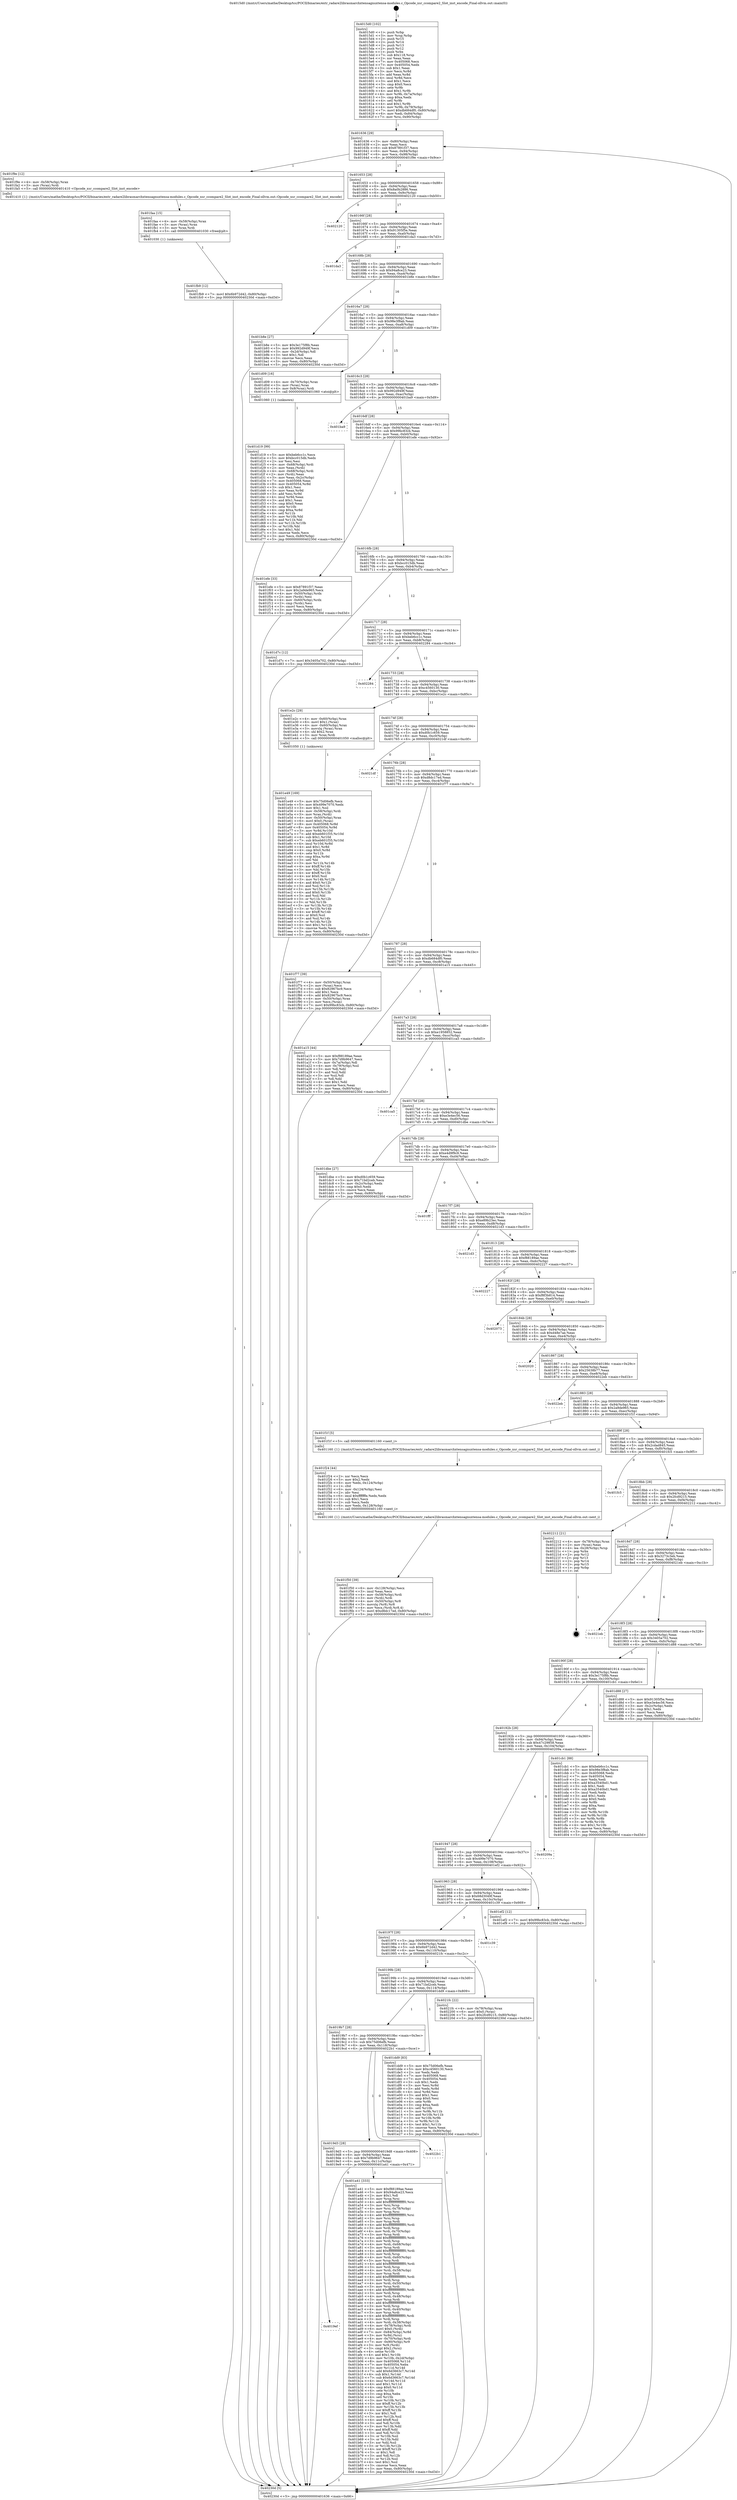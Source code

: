 digraph "0x4015d0" {
  label = "0x4015d0 (/mnt/c/Users/mathe/Desktop/tcc/POCII/binaries/extr_radare2librasmarchxtensagnuxtensa-modules.c_Opcode_xsr_ccompare2_Slot_inst_encode_Final-ollvm.out::main(0))"
  labelloc = "t"
  node[shape=record]

  Entry [label="",width=0.3,height=0.3,shape=circle,fillcolor=black,style=filled]
  "0x401636" [label="{
     0x401636 [29]\l
     | [instrs]\l
     &nbsp;&nbsp;0x401636 \<+3\>: mov -0x80(%rbp),%eax\l
     &nbsp;&nbsp;0x401639 \<+2\>: mov %eax,%ecx\l
     &nbsp;&nbsp;0x40163b \<+6\>: sub $0x87891f37,%ecx\l
     &nbsp;&nbsp;0x401641 \<+6\>: mov %eax,-0x94(%rbp)\l
     &nbsp;&nbsp;0x401647 \<+6\>: mov %ecx,-0x98(%rbp)\l
     &nbsp;&nbsp;0x40164d \<+6\>: je 0000000000401f9e \<main+0x9ce\>\l
  }"]
  "0x401f9e" [label="{
     0x401f9e [12]\l
     | [instrs]\l
     &nbsp;&nbsp;0x401f9e \<+4\>: mov -0x58(%rbp),%rax\l
     &nbsp;&nbsp;0x401fa2 \<+3\>: mov (%rax),%rdi\l
     &nbsp;&nbsp;0x401fa5 \<+5\>: call 0000000000401410 \<Opcode_xsr_ccompare2_Slot_inst_encode\>\l
     | [calls]\l
     &nbsp;&nbsp;0x401410 \{1\} (/mnt/c/Users/mathe/Desktop/tcc/POCII/binaries/extr_radare2librasmarchxtensagnuxtensa-modules.c_Opcode_xsr_ccompare2_Slot_inst_encode_Final-ollvm.out::Opcode_xsr_ccompare2_Slot_inst_encode)\l
  }"]
  "0x401653" [label="{
     0x401653 [28]\l
     | [instrs]\l
     &nbsp;&nbsp;0x401653 \<+5\>: jmp 0000000000401658 \<main+0x88\>\l
     &nbsp;&nbsp;0x401658 \<+6\>: mov -0x94(%rbp),%eax\l
     &nbsp;&nbsp;0x40165e \<+5\>: sub $0x8a0b2886,%eax\l
     &nbsp;&nbsp;0x401663 \<+6\>: mov %eax,-0x9c(%rbp)\l
     &nbsp;&nbsp;0x401669 \<+6\>: je 0000000000402120 \<main+0xb50\>\l
  }"]
  Exit [label="",width=0.3,height=0.3,shape=circle,fillcolor=black,style=filled,peripheries=2]
  "0x402120" [label="{
     0x402120\l
  }", style=dashed]
  "0x40166f" [label="{
     0x40166f [28]\l
     | [instrs]\l
     &nbsp;&nbsp;0x40166f \<+5\>: jmp 0000000000401674 \<main+0xa4\>\l
     &nbsp;&nbsp;0x401674 \<+6\>: mov -0x94(%rbp),%eax\l
     &nbsp;&nbsp;0x40167a \<+5\>: sub $0x91305f5e,%eax\l
     &nbsp;&nbsp;0x40167f \<+6\>: mov %eax,-0xa0(%rbp)\l
     &nbsp;&nbsp;0x401685 \<+6\>: je 0000000000401da3 \<main+0x7d3\>\l
  }"]
  "0x401fb9" [label="{
     0x401fb9 [12]\l
     | [instrs]\l
     &nbsp;&nbsp;0x401fb9 \<+7\>: movl $0x6b972d42,-0x80(%rbp)\l
     &nbsp;&nbsp;0x401fc0 \<+5\>: jmp 000000000040230d \<main+0xd3d\>\l
  }"]
  "0x401da3" [label="{
     0x401da3\l
  }", style=dashed]
  "0x40168b" [label="{
     0x40168b [28]\l
     | [instrs]\l
     &nbsp;&nbsp;0x40168b \<+5\>: jmp 0000000000401690 \<main+0xc0\>\l
     &nbsp;&nbsp;0x401690 \<+6\>: mov -0x94(%rbp),%eax\l
     &nbsp;&nbsp;0x401696 \<+5\>: sub $0x94a8ce23,%eax\l
     &nbsp;&nbsp;0x40169b \<+6\>: mov %eax,-0xa4(%rbp)\l
     &nbsp;&nbsp;0x4016a1 \<+6\>: je 0000000000401b8e \<main+0x5be\>\l
  }"]
  "0x401faa" [label="{
     0x401faa [15]\l
     | [instrs]\l
     &nbsp;&nbsp;0x401faa \<+4\>: mov -0x58(%rbp),%rax\l
     &nbsp;&nbsp;0x401fae \<+3\>: mov (%rax),%rax\l
     &nbsp;&nbsp;0x401fb1 \<+3\>: mov %rax,%rdi\l
     &nbsp;&nbsp;0x401fb4 \<+5\>: call 0000000000401030 \<free@plt\>\l
     | [calls]\l
     &nbsp;&nbsp;0x401030 \{1\} (unknown)\l
  }"]
  "0x401b8e" [label="{
     0x401b8e [27]\l
     | [instrs]\l
     &nbsp;&nbsp;0x401b8e \<+5\>: mov $0x3e175f8b,%eax\l
     &nbsp;&nbsp;0x401b93 \<+5\>: mov $0x992d949f,%ecx\l
     &nbsp;&nbsp;0x401b98 \<+3\>: mov -0x2d(%rbp),%dl\l
     &nbsp;&nbsp;0x401b9b \<+3\>: test $0x1,%dl\l
     &nbsp;&nbsp;0x401b9e \<+3\>: cmovne %ecx,%eax\l
     &nbsp;&nbsp;0x401ba1 \<+3\>: mov %eax,-0x80(%rbp)\l
     &nbsp;&nbsp;0x401ba4 \<+5\>: jmp 000000000040230d \<main+0xd3d\>\l
  }"]
  "0x4016a7" [label="{
     0x4016a7 [28]\l
     | [instrs]\l
     &nbsp;&nbsp;0x4016a7 \<+5\>: jmp 00000000004016ac \<main+0xdc\>\l
     &nbsp;&nbsp;0x4016ac \<+6\>: mov -0x94(%rbp),%eax\l
     &nbsp;&nbsp;0x4016b2 \<+5\>: sub $0x98e3f8ab,%eax\l
     &nbsp;&nbsp;0x4016b7 \<+6\>: mov %eax,-0xa8(%rbp)\l
     &nbsp;&nbsp;0x4016bd \<+6\>: je 0000000000401d09 \<main+0x739\>\l
  }"]
  "0x401f50" [label="{
     0x401f50 [39]\l
     | [instrs]\l
     &nbsp;&nbsp;0x401f50 \<+6\>: mov -0x128(%rbp),%ecx\l
     &nbsp;&nbsp;0x401f56 \<+3\>: imul %eax,%ecx\l
     &nbsp;&nbsp;0x401f59 \<+4\>: mov -0x58(%rbp),%rdi\l
     &nbsp;&nbsp;0x401f5d \<+3\>: mov (%rdi),%rdi\l
     &nbsp;&nbsp;0x401f60 \<+4\>: mov -0x50(%rbp),%r8\l
     &nbsp;&nbsp;0x401f64 \<+3\>: movslq (%r8),%r8\l
     &nbsp;&nbsp;0x401f67 \<+4\>: mov %ecx,(%rdi,%r8,4)\l
     &nbsp;&nbsp;0x401f6b \<+7\>: movl $0xd8dc17ed,-0x80(%rbp)\l
     &nbsp;&nbsp;0x401f72 \<+5\>: jmp 000000000040230d \<main+0xd3d\>\l
  }"]
  "0x401d09" [label="{
     0x401d09 [16]\l
     | [instrs]\l
     &nbsp;&nbsp;0x401d09 \<+4\>: mov -0x70(%rbp),%rax\l
     &nbsp;&nbsp;0x401d0d \<+3\>: mov (%rax),%rax\l
     &nbsp;&nbsp;0x401d10 \<+4\>: mov 0x8(%rax),%rdi\l
     &nbsp;&nbsp;0x401d14 \<+5\>: call 0000000000401060 \<atoi@plt\>\l
     | [calls]\l
     &nbsp;&nbsp;0x401060 \{1\} (unknown)\l
  }"]
  "0x4016c3" [label="{
     0x4016c3 [28]\l
     | [instrs]\l
     &nbsp;&nbsp;0x4016c3 \<+5\>: jmp 00000000004016c8 \<main+0xf8\>\l
     &nbsp;&nbsp;0x4016c8 \<+6\>: mov -0x94(%rbp),%eax\l
     &nbsp;&nbsp;0x4016ce \<+5\>: sub $0x992d949f,%eax\l
     &nbsp;&nbsp;0x4016d3 \<+6\>: mov %eax,-0xac(%rbp)\l
     &nbsp;&nbsp;0x4016d9 \<+6\>: je 0000000000401ba9 \<main+0x5d9\>\l
  }"]
  "0x401f24" [label="{
     0x401f24 [44]\l
     | [instrs]\l
     &nbsp;&nbsp;0x401f24 \<+2\>: xor %ecx,%ecx\l
     &nbsp;&nbsp;0x401f26 \<+5\>: mov $0x2,%edx\l
     &nbsp;&nbsp;0x401f2b \<+6\>: mov %edx,-0x124(%rbp)\l
     &nbsp;&nbsp;0x401f31 \<+1\>: cltd\l
     &nbsp;&nbsp;0x401f32 \<+6\>: mov -0x124(%rbp),%esi\l
     &nbsp;&nbsp;0x401f38 \<+2\>: idiv %esi\l
     &nbsp;&nbsp;0x401f3a \<+6\>: imul $0xfffffffe,%edx,%edx\l
     &nbsp;&nbsp;0x401f40 \<+3\>: sub $0x1,%ecx\l
     &nbsp;&nbsp;0x401f43 \<+2\>: sub %ecx,%edx\l
     &nbsp;&nbsp;0x401f45 \<+6\>: mov %edx,-0x128(%rbp)\l
     &nbsp;&nbsp;0x401f4b \<+5\>: call 0000000000401160 \<next_i\>\l
     | [calls]\l
     &nbsp;&nbsp;0x401160 \{1\} (/mnt/c/Users/mathe/Desktop/tcc/POCII/binaries/extr_radare2librasmarchxtensagnuxtensa-modules.c_Opcode_xsr_ccompare2_Slot_inst_encode_Final-ollvm.out::next_i)\l
  }"]
  "0x401ba9" [label="{
     0x401ba9\l
  }", style=dashed]
  "0x4016df" [label="{
     0x4016df [28]\l
     | [instrs]\l
     &nbsp;&nbsp;0x4016df \<+5\>: jmp 00000000004016e4 \<main+0x114\>\l
     &nbsp;&nbsp;0x4016e4 \<+6\>: mov -0x94(%rbp),%eax\l
     &nbsp;&nbsp;0x4016ea \<+5\>: sub $0x99bc83cb,%eax\l
     &nbsp;&nbsp;0x4016ef \<+6\>: mov %eax,-0xb0(%rbp)\l
     &nbsp;&nbsp;0x4016f5 \<+6\>: je 0000000000401efe \<main+0x92e\>\l
  }"]
  "0x401e49" [label="{
     0x401e49 [169]\l
     | [instrs]\l
     &nbsp;&nbsp;0x401e49 \<+5\>: mov $0x75d06efb,%ecx\l
     &nbsp;&nbsp;0x401e4e \<+5\>: mov $0x499e7070,%edx\l
     &nbsp;&nbsp;0x401e53 \<+3\>: mov $0x1,%sil\l
     &nbsp;&nbsp;0x401e56 \<+4\>: mov -0x58(%rbp),%rdi\l
     &nbsp;&nbsp;0x401e5a \<+3\>: mov %rax,(%rdi)\l
     &nbsp;&nbsp;0x401e5d \<+4\>: mov -0x50(%rbp),%rax\l
     &nbsp;&nbsp;0x401e61 \<+6\>: movl $0x0,(%rax)\l
     &nbsp;&nbsp;0x401e67 \<+8\>: mov 0x405068,%r8d\l
     &nbsp;&nbsp;0x401e6f \<+8\>: mov 0x405054,%r9d\l
     &nbsp;&nbsp;0x401e77 \<+3\>: mov %r8d,%r10d\l
     &nbsp;&nbsp;0x401e7a \<+7\>: add $0xeb601f35,%r10d\l
     &nbsp;&nbsp;0x401e81 \<+4\>: sub $0x1,%r10d\l
     &nbsp;&nbsp;0x401e85 \<+7\>: sub $0xeb601f35,%r10d\l
     &nbsp;&nbsp;0x401e8c \<+4\>: imul %r10d,%r8d\l
     &nbsp;&nbsp;0x401e90 \<+4\>: and $0x1,%r8d\l
     &nbsp;&nbsp;0x401e94 \<+4\>: cmp $0x0,%r8d\l
     &nbsp;&nbsp;0x401e98 \<+4\>: sete %r11b\l
     &nbsp;&nbsp;0x401e9c \<+4\>: cmp $0xa,%r9d\l
     &nbsp;&nbsp;0x401ea0 \<+3\>: setl %bl\l
     &nbsp;&nbsp;0x401ea3 \<+3\>: mov %r11b,%r14b\l
     &nbsp;&nbsp;0x401ea6 \<+4\>: xor $0xff,%r14b\l
     &nbsp;&nbsp;0x401eaa \<+3\>: mov %bl,%r15b\l
     &nbsp;&nbsp;0x401ead \<+4\>: xor $0xff,%r15b\l
     &nbsp;&nbsp;0x401eb1 \<+4\>: xor $0x0,%sil\l
     &nbsp;&nbsp;0x401eb5 \<+3\>: mov %r14b,%r12b\l
     &nbsp;&nbsp;0x401eb8 \<+4\>: and $0x0,%r12b\l
     &nbsp;&nbsp;0x401ebc \<+3\>: and %sil,%r11b\l
     &nbsp;&nbsp;0x401ebf \<+3\>: mov %r15b,%r13b\l
     &nbsp;&nbsp;0x401ec2 \<+4\>: and $0x0,%r13b\l
     &nbsp;&nbsp;0x401ec6 \<+3\>: and %sil,%bl\l
     &nbsp;&nbsp;0x401ec9 \<+3\>: or %r11b,%r12b\l
     &nbsp;&nbsp;0x401ecc \<+3\>: or %bl,%r13b\l
     &nbsp;&nbsp;0x401ecf \<+3\>: xor %r13b,%r12b\l
     &nbsp;&nbsp;0x401ed2 \<+3\>: or %r15b,%r14b\l
     &nbsp;&nbsp;0x401ed5 \<+4\>: xor $0xff,%r14b\l
     &nbsp;&nbsp;0x401ed9 \<+4\>: or $0x0,%sil\l
     &nbsp;&nbsp;0x401edd \<+3\>: and %sil,%r14b\l
     &nbsp;&nbsp;0x401ee0 \<+3\>: or %r14b,%r12b\l
     &nbsp;&nbsp;0x401ee3 \<+4\>: test $0x1,%r12b\l
     &nbsp;&nbsp;0x401ee7 \<+3\>: cmovne %edx,%ecx\l
     &nbsp;&nbsp;0x401eea \<+3\>: mov %ecx,-0x80(%rbp)\l
     &nbsp;&nbsp;0x401eed \<+5\>: jmp 000000000040230d \<main+0xd3d\>\l
  }"]
  "0x401efe" [label="{
     0x401efe [33]\l
     | [instrs]\l
     &nbsp;&nbsp;0x401efe \<+5\>: mov $0x87891f37,%eax\l
     &nbsp;&nbsp;0x401f03 \<+5\>: mov $0x2a9de965,%ecx\l
     &nbsp;&nbsp;0x401f08 \<+4\>: mov -0x50(%rbp),%rdx\l
     &nbsp;&nbsp;0x401f0c \<+2\>: mov (%rdx),%esi\l
     &nbsp;&nbsp;0x401f0e \<+4\>: mov -0x60(%rbp),%rdx\l
     &nbsp;&nbsp;0x401f12 \<+2\>: cmp (%rdx),%esi\l
     &nbsp;&nbsp;0x401f14 \<+3\>: cmovl %ecx,%eax\l
     &nbsp;&nbsp;0x401f17 \<+3\>: mov %eax,-0x80(%rbp)\l
     &nbsp;&nbsp;0x401f1a \<+5\>: jmp 000000000040230d \<main+0xd3d\>\l
  }"]
  "0x4016fb" [label="{
     0x4016fb [28]\l
     | [instrs]\l
     &nbsp;&nbsp;0x4016fb \<+5\>: jmp 0000000000401700 \<main+0x130\>\l
     &nbsp;&nbsp;0x401700 \<+6\>: mov -0x94(%rbp),%eax\l
     &nbsp;&nbsp;0x401706 \<+5\>: sub $0xbcc015db,%eax\l
     &nbsp;&nbsp;0x40170b \<+6\>: mov %eax,-0xb4(%rbp)\l
     &nbsp;&nbsp;0x401711 \<+6\>: je 0000000000401d7c \<main+0x7ac\>\l
  }"]
  "0x401d19" [label="{
     0x401d19 [99]\l
     | [instrs]\l
     &nbsp;&nbsp;0x401d19 \<+5\>: mov $0xbeb6cc1c,%ecx\l
     &nbsp;&nbsp;0x401d1e \<+5\>: mov $0xbcc015db,%edx\l
     &nbsp;&nbsp;0x401d23 \<+2\>: xor %esi,%esi\l
     &nbsp;&nbsp;0x401d25 \<+4\>: mov -0x68(%rbp),%rdi\l
     &nbsp;&nbsp;0x401d29 \<+2\>: mov %eax,(%rdi)\l
     &nbsp;&nbsp;0x401d2b \<+4\>: mov -0x68(%rbp),%rdi\l
     &nbsp;&nbsp;0x401d2f \<+2\>: mov (%rdi),%eax\l
     &nbsp;&nbsp;0x401d31 \<+3\>: mov %eax,-0x2c(%rbp)\l
     &nbsp;&nbsp;0x401d34 \<+7\>: mov 0x405068,%eax\l
     &nbsp;&nbsp;0x401d3b \<+8\>: mov 0x405054,%r8d\l
     &nbsp;&nbsp;0x401d43 \<+3\>: sub $0x1,%esi\l
     &nbsp;&nbsp;0x401d46 \<+3\>: mov %eax,%r9d\l
     &nbsp;&nbsp;0x401d49 \<+3\>: add %esi,%r9d\l
     &nbsp;&nbsp;0x401d4c \<+4\>: imul %r9d,%eax\l
     &nbsp;&nbsp;0x401d50 \<+3\>: and $0x1,%eax\l
     &nbsp;&nbsp;0x401d53 \<+3\>: cmp $0x0,%eax\l
     &nbsp;&nbsp;0x401d56 \<+4\>: sete %r10b\l
     &nbsp;&nbsp;0x401d5a \<+4\>: cmp $0xa,%r8d\l
     &nbsp;&nbsp;0x401d5e \<+4\>: setl %r11b\l
     &nbsp;&nbsp;0x401d62 \<+3\>: mov %r10b,%bl\l
     &nbsp;&nbsp;0x401d65 \<+3\>: and %r11b,%bl\l
     &nbsp;&nbsp;0x401d68 \<+3\>: xor %r11b,%r10b\l
     &nbsp;&nbsp;0x401d6b \<+3\>: or %r10b,%bl\l
     &nbsp;&nbsp;0x401d6e \<+3\>: test $0x1,%bl\l
     &nbsp;&nbsp;0x401d71 \<+3\>: cmovne %edx,%ecx\l
     &nbsp;&nbsp;0x401d74 \<+3\>: mov %ecx,-0x80(%rbp)\l
     &nbsp;&nbsp;0x401d77 \<+5\>: jmp 000000000040230d \<main+0xd3d\>\l
  }"]
  "0x401d7c" [label="{
     0x401d7c [12]\l
     | [instrs]\l
     &nbsp;&nbsp;0x401d7c \<+7\>: movl $0x3405a702,-0x80(%rbp)\l
     &nbsp;&nbsp;0x401d83 \<+5\>: jmp 000000000040230d \<main+0xd3d\>\l
  }"]
  "0x401717" [label="{
     0x401717 [28]\l
     | [instrs]\l
     &nbsp;&nbsp;0x401717 \<+5\>: jmp 000000000040171c \<main+0x14c\>\l
     &nbsp;&nbsp;0x40171c \<+6\>: mov -0x94(%rbp),%eax\l
     &nbsp;&nbsp;0x401722 \<+5\>: sub $0xbeb6cc1c,%eax\l
     &nbsp;&nbsp;0x401727 \<+6\>: mov %eax,-0xb8(%rbp)\l
     &nbsp;&nbsp;0x40172d \<+6\>: je 0000000000402284 \<main+0xcb4\>\l
  }"]
  "0x4019ef" [label="{
     0x4019ef\l
  }", style=dashed]
  "0x402284" [label="{
     0x402284\l
  }", style=dashed]
  "0x401733" [label="{
     0x401733 [28]\l
     | [instrs]\l
     &nbsp;&nbsp;0x401733 \<+5\>: jmp 0000000000401738 \<main+0x168\>\l
     &nbsp;&nbsp;0x401738 \<+6\>: mov -0x94(%rbp),%eax\l
     &nbsp;&nbsp;0x40173e \<+5\>: sub $0xc4560130,%eax\l
     &nbsp;&nbsp;0x401743 \<+6\>: mov %eax,-0xbc(%rbp)\l
     &nbsp;&nbsp;0x401749 \<+6\>: je 0000000000401e2c \<main+0x85c\>\l
  }"]
  "0x401a41" [label="{
     0x401a41 [333]\l
     | [instrs]\l
     &nbsp;&nbsp;0x401a41 \<+5\>: mov $0xf88189ae,%eax\l
     &nbsp;&nbsp;0x401a46 \<+5\>: mov $0x94a8ce23,%ecx\l
     &nbsp;&nbsp;0x401a4b \<+2\>: mov $0x1,%dl\l
     &nbsp;&nbsp;0x401a4d \<+3\>: mov %rsp,%rsi\l
     &nbsp;&nbsp;0x401a50 \<+4\>: add $0xfffffffffffffff0,%rsi\l
     &nbsp;&nbsp;0x401a54 \<+3\>: mov %rsi,%rsp\l
     &nbsp;&nbsp;0x401a57 \<+4\>: mov %rsi,-0x78(%rbp)\l
     &nbsp;&nbsp;0x401a5b \<+3\>: mov %rsp,%rsi\l
     &nbsp;&nbsp;0x401a5e \<+4\>: add $0xfffffffffffffff0,%rsi\l
     &nbsp;&nbsp;0x401a62 \<+3\>: mov %rsi,%rsp\l
     &nbsp;&nbsp;0x401a65 \<+3\>: mov %rsp,%rdi\l
     &nbsp;&nbsp;0x401a68 \<+4\>: add $0xfffffffffffffff0,%rdi\l
     &nbsp;&nbsp;0x401a6c \<+3\>: mov %rdi,%rsp\l
     &nbsp;&nbsp;0x401a6f \<+4\>: mov %rdi,-0x70(%rbp)\l
     &nbsp;&nbsp;0x401a73 \<+3\>: mov %rsp,%rdi\l
     &nbsp;&nbsp;0x401a76 \<+4\>: add $0xfffffffffffffff0,%rdi\l
     &nbsp;&nbsp;0x401a7a \<+3\>: mov %rdi,%rsp\l
     &nbsp;&nbsp;0x401a7d \<+4\>: mov %rdi,-0x68(%rbp)\l
     &nbsp;&nbsp;0x401a81 \<+3\>: mov %rsp,%rdi\l
     &nbsp;&nbsp;0x401a84 \<+4\>: add $0xfffffffffffffff0,%rdi\l
     &nbsp;&nbsp;0x401a88 \<+3\>: mov %rdi,%rsp\l
     &nbsp;&nbsp;0x401a8b \<+4\>: mov %rdi,-0x60(%rbp)\l
     &nbsp;&nbsp;0x401a8f \<+3\>: mov %rsp,%rdi\l
     &nbsp;&nbsp;0x401a92 \<+4\>: add $0xfffffffffffffff0,%rdi\l
     &nbsp;&nbsp;0x401a96 \<+3\>: mov %rdi,%rsp\l
     &nbsp;&nbsp;0x401a99 \<+4\>: mov %rdi,-0x58(%rbp)\l
     &nbsp;&nbsp;0x401a9d \<+3\>: mov %rsp,%rdi\l
     &nbsp;&nbsp;0x401aa0 \<+4\>: add $0xfffffffffffffff0,%rdi\l
     &nbsp;&nbsp;0x401aa4 \<+3\>: mov %rdi,%rsp\l
     &nbsp;&nbsp;0x401aa7 \<+4\>: mov %rdi,-0x50(%rbp)\l
     &nbsp;&nbsp;0x401aab \<+3\>: mov %rsp,%rdi\l
     &nbsp;&nbsp;0x401aae \<+4\>: add $0xfffffffffffffff0,%rdi\l
     &nbsp;&nbsp;0x401ab2 \<+3\>: mov %rdi,%rsp\l
     &nbsp;&nbsp;0x401ab5 \<+4\>: mov %rdi,-0x48(%rbp)\l
     &nbsp;&nbsp;0x401ab9 \<+3\>: mov %rsp,%rdi\l
     &nbsp;&nbsp;0x401abc \<+4\>: add $0xfffffffffffffff0,%rdi\l
     &nbsp;&nbsp;0x401ac0 \<+3\>: mov %rdi,%rsp\l
     &nbsp;&nbsp;0x401ac3 \<+4\>: mov %rdi,-0x40(%rbp)\l
     &nbsp;&nbsp;0x401ac7 \<+3\>: mov %rsp,%rdi\l
     &nbsp;&nbsp;0x401aca \<+4\>: add $0xfffffffffffffff0,%rdi\l
     &nbsp;&nbsp;0x401ace \<+3\>: mov %rdi,%rsp\l
     &nbsp;&nbsp;0x401ad1 \<+4\>: mov %rdi,-0x38(%rbp)\l
     &nbsp;&nbsp;0x401ad5 \<+4\>: mov -0x78(%rbp),%rdi\l
     &nbsp;&nbsp;0x401ad9 \<+6\>: movl $0x0,(%rdi)\l
     &nbsp;&nbsp;0x401adf \<+7\>: mov -0x84(%rbp),%r8d\l
     &nbsp;&nbsp;0x401ae6 \<+3\>: mov %r8d,(%rsi)\l
     &nbsp;&nbsp;0x401ae9 \<+4\>: mov -0x70(%rbp),%rdi\l
     &nbsp;&nbsp;0x401aed \<+7\>: mov -0x90(%rbp),%r9\l
     &nbsp;&nbsp;0x401af4 \<+3\>: mov %r9,(%rdi)\l
     &nbsp;&nbsp;0x401af7 \<+3\>: cmpl $0x2,(%rsi)\l
     &nbsp;&nbsp;0x401afa \<+4\>: setne %r10b\l
     &nbsp;&nbsp;0x401afe \<+4\>: and $0x1,%r10b\l
     &nbsp;&nbsp;0x401b02 \<+4\>: mov %r10b,-0x2d(%rbp)\l
     &nbsp;&nbsp;0x401b06 \<+8\>: mov 0x405068,%r11d\l
     &nbsp;&nbsp;0x401b0e \<+7\>: mov 0x405054,%ebx\l
     &nbsp;&nbsp;0x401b15 \<+3\>: mov %r11d,%r14d\l
     &nbsp;&nbsp;0x401b18 \<+7\>: add $0x6d3663c7,%r14d\l
     &nbsp;&nbsp;0x401b1f \<+4\>: sub $0x1,%r14d\l
     &nbsp;&nbsp;0x401b23 \<+7\>: sub $0x6d3663c7,%r14d\l
     &nbsp;&nbsp;0x401b2a \<+4\>: imul %r14d,%r11d\l
     &nbsp;&nbsp;0x401b2e \<+4\>: and $0x1,%r11d\l
     &nbsp;&nbsp;0x401b32 \<+4\>: cmp $0x0,%r11d\l
     &nbsp;&nbsp;0x401b36 \<+4\>: sete %r10b\l
     &nbsp;&nbsp;0x401b3a \<+3\>: cmp $0xa,%ebx\l
     &nbsp;&nbsp;0x401b3d \<+4\>: setl %r15b\l
     &nbsp;&nbsp;0x401b41 \<+3\>: mov %r10b,%r12b\l
     &nbsp;&nbsp;0x401b44 \<+4\>: xor $0xff,%r12b\l
     &nbsp;&nbsp;0x401b48 \<+3\>: mov %r15b,%r13b\l
     &nbsp;&nbsp;0x401b4b \<+4\>: xor $0xff,%r13b\l
     &nbsp;&nbsp;0x401b4f \<+3\>: xor $0x1,%dl\l
     &nbsp;&nbsp;0x401b52 \<+3\>: mov %r12b,%sil\l
     &nbsp;&nbsp;0x401b55 \<+4\>: and $0xff,%sil\l
     &nbsp;&nbsp;0x401b59 \<+3\>: and %dl,%r10b\l
     &nbsp;&nbsp;0x401b5c \<+3\>: mov %r13b,%dil\l
     &nbsp;&nbsp;0x401b5f \<+4\>: and $0xff,%dil\l
     &nbsp;&nbsp;0x401b63 \<+3\>: and %dl,%r15b\l
     &nbsp;&nbsp;0x401b66 \<+3\>: or %r10b,%sil\l
     &nbsp;&nbsp;0x401b69 \<+3\>: or %r15b,%dil\l
     &nbsp;&nbsp;0x401b6c \<+3\>: xor %dil,%sil\l
     &nbsp;&nbsp;0x401b6f \<+3\>: or %r13b,%r12b\l
     &nbsp;&nbsp;0x401b72 \<+4\>: xor $0xff,%r12b\l
     &nbsp;&nbsp;0x401b76 \<+3\>: or $0x1,%dl\l
     &nbsp;&nbsp;0x401b79 \<+3\>: and %dl,%r12b\l
     &nbsp;&nbsp;0x401b7c \<+3\>: or %r12b,%sil\l
     &nbsp;&nbsp;0x401b7f \<+4\>: test $0x1,%sil\l
     &nbsp;&nbsp;0x401b83 \<+3\>: cmovne %ecx,%eax\l
     &nbsp;&nbsp;0x401b86 \<+3\>: mov %eax,-0x80(%rbp)\l
     &nbsp;&nbsp;0x401b89 \<+5\>: jmp 000000000040230d \<main+0xd3d\>\l
  }"]
  "0x401e2c" [label="{
     0x401e2c [29]\l
     | [instrs]\l
     &nbsp;&nbsp;0x401e2c \<+4\>: mov -0x60(%rbp),%rax\l
     &nbsp;&nbsp;0x401e30 \<+6\>: movl $0x1,(%rax)\l
     &nbsp;&nbsp;0x401e36 \<+4\>: mov -0x60(%rbp),%rax\l
     &nbsp;&nbsp;0x401e3a \<+3\>: movslq (%rax),%rax\l
     &nbsp;&nbsp;0x401e3d \<+4\>: shl $0x2,%rax\l
     &nbsp;&nbsp;0x401e41 \<+3\>: mov %rax,%rdi\l
     &nbsp;&nbsp;0x401e44 \<+5\>: call 0000000000401050 \<malloc@plt\>\l
     | [calls]\l
     &nbsp;&nbsp;0x401050 \{1\} (unknown)\l
  }"]
  "0x40174f" [label="{
     0x40174f [28]\l
     | [instrs]\l
     &nbsp;&nbsp;0x40174f \<+5\>: jmp 0000000000401754 \<main+0x184\>\l
     &nbsp;&nbsp;0x401754 \<+6\>: mov -0x94(%rbp),%eax\l
     &nbsp;&nbsp;0x40175a \<+5\>: sub $0xd0b1c659,%eax\l
     &nbsp;&nbsp;0x40175f \<+6\>: mov %eax,-0xc0(%rbp)\l
     &nbsp;&nbsp;0x401765 \<+6\>: je 00000000004021df \<main+0xc0f\>\l
  }"]
  "0x4019d3" [label="{
     0x4019d3 [28]\l
     | [instrs]\l
     &nbsp;&nbsp;0x4019d3 \<+5\>: jmp 00000000004019d8 \<main+0x408\>\l
     &nbsp;&nbsp;0x4019d8 \<+6\>: mov -0x94(%rbp),%eax\l
     &nbsp;&nbsp;0x4019de \<+5\>: sub $0x7d9b9647,%eax\l
     &nbsp;&nbsp;0x4019e3 \<+6\>: mov %eax,-0x11c(%rbp)\l
     &nbsp;&nbsp;0x4019e9 \<+6\>: je 0000000000401a41 \<main+0x471\>\l
  }"]
  "0x4021df" [label="{
     0x4021df\l
  }", style=dashed]
  "0x40176b" [label="{
     0x40176b [28]\l
     | [instrs]\l
     &nbsp;&nbsp;0x40176b \<+5\>: jmp 0000000000401770 \<main+0x1a0\>\l
     &nbsp;&nbsp;0x401770 \<+6\>: mov -0x94(%rbp),%eax\l
     &nbsp;&nbsp;0x401776 \<+5\>: sub $0xd8dc17ed,%eax\l
     &nbsp;&nbsp;0x40177b \<+6\>: mov %eax,-0xc4(%rbp)\l
     &nbsp;&nbsp;0x401781 \<+6\>: je 0000000000401f77 \<main+0x9a7\>\l
  }"]
  "0x4022b1" [label="{
     0x4022b1\l
  }", style=dashed]
  "0x401f77" [label="{
     0x401f77 [39]\l
     | [instrs]\l
     &nbsp;&nbsp;0x401f77 \<+4\>: mov -0x50(%rbp),%rax\l
     &nbsp;&nbsp;0x401f7b \<+2\>: mov (%rax),%ecx\l
     &nbsp;&nbsp;0x401f7d \<+6\>: sub $0x82967bc9,%ecx\l
     &nbsp;&nbsp;0x401f83 \<+3\>: add $0x1,%ecx\l
     &nbsp;&nbsp;0x401f86 \<+6\>: add $0x82967bc9,%ecx\l
     &nbsp;&nbsp;0x401f8c \<+4\>: mov -0x50(%rbp),%rax\l
     &nbsp;&nbsp;0x401f90 \<+2\>: mov %ecx,(%rax)\l
     &nbsp;&nbsp;0x401f92 \<+7\>: movl $0x99bc83cb,-0x80(%rbp)\l
     &nbsp;&nbsp;0x401f99 \<+5\>: jmp 000000000040230d \<main+0xd3d\>\l
  }"]
  "0x401787" [label="{
     0x401787 [28]\l
     | [instrs]\l
     &nbsp;&nbsp;0x401787 \<+5\>: jmp 000000000040178c \<main+0x1bc\>\l
     &nbsp;&nbsp;0x40178c \<+6\>: mov -0x94(%rbp),%eax\l
     &nbsp;&nbsp;0x401792 \<+5\>: sub $0xdb684df0,%eax\l
     &nbsp;&nbsp;0x401797 \<+6\>: mov %eax,-0xc8(%rbp)\l
     &nbsp;&nbsp;0x40179d \<+6\>: je 0000000000401a15 \<main+0x445\>\l
  }"]
  "0x4019b7" [label="{
     0x4019b7 [28]\l
     | [instrs]\l
     &nbsp;&nbsp;0x4019b7 \<+5\>: jmp 00000000004019bc \<main+0x3ec\>\l
     &nbsp;&nbsp;0x4019bc \<+6\>: mov -0x94(%rbp),%eax\l
     &nbsp;&nbsp;0x4019c2 \<+5\>: sub $0x75d06efb,%eax\l
     &nbsp;&nbsp;0x4019c7 \<+6\>: mov %eax,-0x118(%rbp)\l
     &nbsp;&nbsp;0x4019cd \<+6\>: je 00000000004022b1 \<main+0xce1\>\l
  }"]
  "0x401a15" [label="{
     0x401a15 [44]\l
     | [instrs]\l
     &nbsp;&nbsp;0x401a15 \<+5\>: mov $0xf88189ae,%eax\l
     &nbsp;&nbsp;0x401a1a \<+5\>: mov $0x7d9b9647,%ecx\l
     &nbsp;&nbsp;0x401a1f \<+3\>: mov -0x7a(%rbp),%dl\l
     &nbsp;&nbsp;0x401a22 \<+4\>: mov -0x79(%rbp),%sil\l
     &nbsp;&nbsp;0x401a26 \<+3\>: mov %dl,%dil\l
     &nbsp;&nbsp;0x401a29 \<+3\>: and %sil,%dil\l
     &nbsp;&nbsp;0x401a2c \<+3\>: xor %sil,%dl\l
     &nbsp;&nbsp;0x401a2f \<+3\>: or %dl,%dil\l
     &nbsp;&nbsp;0x401a32 \<+4\>: test $0x1,%dil\l
     &nbsp;&nbsp;0x401a36 \<+3\>: cmovne %ecx,%eax\l
     &nbsp;&nbsp;0x401a39 \<+3\>: mov %eax,-0x80(%rbp)\l
     &nbsp;&nbsp;0x401a3c \<+5\>: jmp 000000000040230d \<main+0xd3d\>\l
  }"]
  "0x4017a3" [label="{
     0x4017a3 [28]\l
     | [instrs]\l
     &nbsp;&nbsp;0x4017a3 \<+5\>: jmp 00000000004017a8 \<main+0x1d8\>\l
     &nbsp;&nbsp;0x4017a8 \<+6\>: mov -0x94(%rbp),%eax\l
     &nbsp;&nbsp;0x4017ae \<+5\>: sub $0xe1958852,%eax\l
     &nbsp;&nbsp;0x4017b3 \<+6\>: mov %eax,-0xcc(%rbp)\l
     &nbsp;&nbsp;0x4017b9 \<+6\>: je 0000000000401ca5 \<main+0x6d5\>\l
  }"]
  "0x40230d" [label="{
     0x40230d [5]\l
     | [instrs]\l
     &nbsp;&nbsp;0x40230d \<+5\>: jmp 0000000000401636 \<main+0x66\>\l
  }"]
  "0x4015d0" [label="{
     0x4015d0 [102]\l
     | [instrs]\l
     &nbsp;&nbsp;0x4015d0 \<+1\>: push %rbp\l
     &nbsp;&nbsp;0x4015d1 \<+3\>: mov %rsp,%rbp\l
     &nbsp;&nbsp;0x4015d4 \<+2\>: push %r15\l
     &nbsp;&nbsp;0x4015d6 \<+2\>: push %r14\l
     &nbsp;&nbsp;0x4015d8 \<+2\>: push %r13\l
     &nbsp;&nbsp;0x4015da \<+2\>: push %r12\l
     &nbsp;&nbsp;0x4015dc \<+1\>: push %rbx\l
     &nbsp;&nbsp;0x4015dd \<+7\>: sub $0x118,%rsp\l
     &nbsp;&nbsp;0x4015e4 \<+2\>: xor %eax,%eax\l
     &nbsp;&nbsp;0x4015e6 \<+7\>: mov 0x405068,%ecx\l
     &nbsp;&nbsp;0x4015ed \<+7\>: mov 0x405054,%edx\l
     &nbsp;&nbsp;0x4015f4 \<+3\>: sub $0x1,%eax\l
     &nbsp;&nbsp;0x4015f7 \<+3\>: mov %ecx,%r8d\l
     &nbsp;&nbsp;0x4015fa \<+3\>: add %eax,%r8d\l
     &nbsp;&nbsp;0x4015fd \<+4\>: imul %r8d,%ecx\l
     &nbsp;&nbsp;0x401601 \<+3\>: and $0x1,%ecx\l
     &nbsp;&nbsp;0x401604 \<+3\>: cmp $0x0,%ecx\l
     &nbsp;&nbsp;0x401607 \<+4\>: sete %r9b\l
     &nbsp;&nbsp;0x40160b \<+4\>: and $0x1,%r9b\l
     &nbsp;&nbsp;0x40160f \<+4\>: mov %r9b,-0x7a(%rbp)\l
     &nbsp;&nbsp;0x401613 \<+3\>: cmp $0xa,%edx\l
     &nbsp;&nbsp;0x401616 \<+4\>: setl %r9b\l
     &nbsp;&nbsp;0x40161a \<+4\>: and $0x1,%r9b\l
     &nbsp;&nbsp;0x40161e \<+4\>: mov %r9b,-0x79(%rbp)\l
     &nbsp;&nbsp;0x401622 \<+7\>: movl $0xdb684df0,-0x80(%rbp)\l
     &nbsp;&nbsp;0x401629 \<+6\>: mov %edi,-0x84(%rbp)\l
     &nbsp;&nbsp;0x40162f \<+7\>: mov %rsi,-0x90(%rbp)\l
  }"]
  "0x401dd9" [label="{
     0x401dd9 [83]\l
     | [instrs]\l
     &nbsp;&nbsp;0x401dd9 \<+5\>: mov $0x75d06efb,%eax\l
     &nbsp;&nbsp;0x401dde \<+5\>: mov $0xc4560130,%ecx\l
     &nbsp;&nbsp;0x401de3 \<+2\>: xor %edx,%edx\l
     &nbsp;&nbsp;0x401de5 \<+7\>: mov 0x405068,%esi\l
     &nbsp;&nbsp;0x401dec \<+7\>: mov 0x405054,%edi\l
     &nbsp;&nbsp;0x401df3 \<+3\>: sub $0x1,%edx\l
     &nbsp;&nbsp;0x401df6 \<+3\>: mov %esi,%r8d\l
     &nbsp;&nbsp;0x401df9 \<+3\>: add %edx,%r8d\l
     &nbsp;&nbsp;0x401dfc \<+4\>: imul %r8d,%esi\l
     &nbsp;&nbsp;0x401e00 \<+3\>: and $0x1,%esi\l
     &nbsp;&nbsp;0x401e03 \<+3\>: cmp $0x0,%esi\l
     &nbsp;&nbsp;0x401e06 \<+4\>: sete %r9b\l
     &nbsp;&nbsp;0x401e0a \<+3\>: cmp $0xa,%edi\l
     &nbsp;&nbsp;0x401e0d \<+4\>: setl %r10b\l
     &nbsp;&nbsp;0x401e11 \<+3\>: mov %r9b,%r11b\l
     &nbsp;&nbsp;0x401e14 \<+3\>: and %r10b,%r11b\l
     &nbsp;&nbsp;0x401e17 \<+3\>: xor %r10b,%r9b\l
     &nbsp;&nbsp;0x401e1a \<+3\>: or %r9b,%r11b\l
     &nbsp;&nbsp;0x401e1d \<+4\>: test $0x1,%r11b\l
     &nbsp;&nbsp;0x401e21 \<+3\>: cmovne %ecx,%eax\l
     &nbsp;&nbsp;0x401e24 \<+3\>: mov %eax,-0x80(%rbp)\l
     &nbsp;&nbsp;0x401e27 \<+5\>: jmp 000000000040230d \<main+0xd3d\>\l
  }"]
  "0x401ca5" [label="{
     0x401ca5\l
  }", style=dashed]
  "0x4017bf" [label="{
     0x4017bf [28]\l
     | [instrs]\l
     &nbsp;&nbsp;0x4017bf \<+5\>: jmp 00000000004017c4 \<main+0x1f4\>\l
     &nbsp;&nbsp;0x4017c4 \<+6\>: mov -0x94(%rbp),%eax\l
     &nbsp;&nbsp;0x4017ca \<+5\>: sub $0xe3e4ec56,%eax\l
     &nbsp;&nbsp;0x4017cf \<+6\>: mov %eax,-0xd0(%rbp)\l
     &nbsp;&nbsp;0x4017d5 \<+6\>: je 0000000000401dbe \<main+0x7ee\>\l
  }"]
  "0x40199b" [label="{
     0x40199b [28]\l
     | [instrs]\l
     &nbsp;&nbsp;0x40199b \<+5\>: jmp 00000000004019a0 \<main+0x3d0\>\l
     &nbsp;&nbsp;0x4019a0 \<+6\>: mov -0x94(%rbp),%eax\l
     &nbsp;&nbsp;0x4019a6 \<+5\>: sub $0x71bd2ceb,%eax\l
     &nbsp;&nbsp;0x4019ab \<+6\>: mov %eax,-0x114(%rbp)\l
     &nbsp;&nbsp;0x4019b1 \<+6\>: je 0000000000401dd9 \<main+0x809\>\l
  }"]
  "0x401dbe" [label="{
     0x401dbe [27]\l
     | [instrs]\l
     &nbsp;&nbsp;0x401dbe \<+5\>: mov $0xd0b1c659,%eax\l
     &nbsp;&nbsp;0x401dc3 \<+5\>: mov $0x71bd2ceb,%ecx\l
     &nbsp;&nbsp;0x401dc8 \<+3\>: mov -0x2c(%rbp),%edx\l
     &nbsp;&nbsp;0x401dcb \<+3\>: cmp $0x0,%edx\l
     &nbsp;&nbsp;0x401dce \<+3\>: cmove %ecx,%eax\l
     &nbsp;&nbsp;0x401dd1 \<+3\>: mov %eax,-0x80(%rbp)\l
     &nbsp;&nbsp;0x401dd4 \<+5\>: jmp 000000000040230d \<main+0xd3d\>\l
  }"]
  "0x4017db" [label="{
     0x4017db [28]\l
     | [instrs]\l
     &nbsp;&nbsp;0x4017db \<+5\>: jmp 00000000004017e0 \<main+0x210\>\l
     &nbsp;&nbsp;0x4017e0 \<+6\>: mov -0x94(%rbp),%eax\l
     &nbsp;&nbsp;0x4017e6 \<+5\>: sub $0xe4d9f9c9,%eax\l
     &nbsp;&nbsp;0x4017eb \<+6\>: mov %eax,-0xd4(%rbp)\l
     &nbsp;&nbsp;0x4017f1 \<+6\>: je 0000000000401fff \<main+0xa2f\>\l
  }"]
  "0x4021fc" [label="{
     0x4021fc [22]\l
     | [instrs]\l
     &nbsp;&nbsp;0x4021fc \<+4\>: mov -0x78(%rbp),%rax\l
     &nbsp;&nbsp;0x402200 \<+6\>: movl $0x0,(%rax)\l
     &nbsp;&nbsp;0x402206 \<+7\>: movl $0x2fcd9215,-0x80(%rbp)\l
     &nbsp;&nbsp;0x40220d \<+5\>: jmp 000000000040230d \<main+0xd3d\>\l
  }"]
  "0x401fff" [label="{
     0x401fff\l
  }", style=dashed]
  "0x4017f7" [label="{
     0x4017f7 [28]\l
     | [instrs]\l
     &nbsp;&nbsp;0x4017f7 \<+5\>: jmp 00000000004017fc \<main+0x22c\>\l
     &nbsp;&nbsp;0x4017fc \<+6\>: mov -0x94(%rbp),%eax\l
     &nbsp;&nbsp;0x401802 \<+5\>: sub $0xe89b23ec,%eax\l
     &nbsp;&nbsp;0x401807 \<+6\>: mov %eax,-0xd8(%rbp)\l
     &nbsp;&nbsp;0x40180d \<+6\>: je 00000000004021d3 \<main+0xc03\>\l
  }"]
  "0x40197f" [label="{
     0x40197f [28]\l
     | [instrs]\l
     &nbsp;&nbsp;0x40197f \<+5\>: jmp 0000000000401984 \<main+0x3b4\>\l
     &nbsp;&nbsp;0x401984 \<+6\>: mov -0x94(%rbp),%eax\l
     &nbsp;&nbsp;0x40198a \<+5\>: sub $0x6b972d42,%eax\l
     &nbsp;&nbsp;0x40198f \<+6\>: mov %eax,-0x110(%rbp)\l
     &nbsp;&nbsp;0x401995 \<+6\>: je 00000000004021fc \<main+0xc2c\>\l
  }"]
  "0x4021d3" [label="{
     0x4021d3\l
  }", style=dashed]
  "0x401813" [label="{
     0x401813 [28]\l
     | [instrs]\l
     &nbsp;&nbsp;0x401813 \<+5\>: jmp 0000000000401818 \<main+0x248\>\l
     &nbsp;&nbsp;0x401818 \<+6\>: mov -0x94(%rbp),%eax\l
     &nbsp;&nbsp;0x40181e \<+5\>: sub $0xf88189ae,%eax\l
     &nbsp;&nbsp;0x401823 \<+6\>: mov %eax,-0xdc(%rbp)\l
     &nbsp;&nbsp;0x401829 \<+6\>: je 0000000000402227 \<main+0xc57\>\l
  }"]
  "0x401c39" [label="{
     0x401c39\l
  }", style=dashed]
  "0x402227" [label="{
     0x402227\l
  }", style=dashed]
  "0x40182f" [label="{
     0x40182f [28]\l
     | [instrs]\l
     &nbsp;&nbsp;0x40182f \<+5\>: jmp 0000000000401834 \<main+0x264\>\l
     &nbsp;&nbsp;0x401834 \<+6\>: mov -0x94(%rbp),%eax\l
     &nbsp;&nbsp;0x40183a \<+5\>: sub $0xf8f3b814,%eax\l
     &nbsp;&nbsp;0x40183f \<+6\>: mov %eax,-0xe0(%rbp)\l
     &nbsp;&nbsp;0x401845 \<+6\>: je 0000000000402073 \<main+0xaa3\>\l
  }"]
  "0x401963" [label="{
     0x401963 [28]\l
     | [instrs]\l
     &nbsp;&nbsp;0x401963 \<+5\>: jmp 0000000000401968 \<main+0x398\>\l
     &nbsp;&nbsp;0x401968 \<+6\>: mov -0x94(%rbp),%eax\l
     &nbsp;&nbsp;0x40196e \<+5\>: sub $0x68d3049f,%eax\l
     &nbsp;&nbsp;0x401973 \<+6\>: mov %eax,-0x10c(%rbp)\l
     &nbsp;&nbsp;0x401979 \<+6\>: je 0000000000401c39 \<main+0x669\>\l
  }"]
  "0x402073" [label="{
     0x402073\l
  }", style=dashed]
  "0x40184b" [label="{
     0x40184b [28]\l
     | [instrs]\l
     &nbsp;&nbsp;0x40184b \<+5\>: jmp 0000000000401850 \<main+0x280\>\l
     &nbsp;&nbsp;0x401850 \<+6\>: mov -0x94(%rbp),%eax\l
     &nbsp;&nbsp;0x401856 \<+5\>: sub $0xd48e7ae,%eax\l
     &nbsp;&nbsp;0x40185b \<+6\>: mov %eax,-0xe4(%rbp)\l
     &nbsp;&nbsp;0x401861 \<+6\>: je 0000000000402020 \<main+0xa50\>\l
  }"]
  "0x401ef2" [label="{
     0x401ef2 [12]\l
     | [instrs]\l
     &nbsp;&nbsp;0x401ef2 \<+7\>: movl $0x99bc83cb,-0x80(%rbp)\l
     &nbsp;&nbsp;0x401ef9 \<+5\>: jmp 000000000040230d \<main+0xd3d\>\l
  }"]
  "0x402020" [label="{
     0x402020\l
  }", style=dashed]
  "0x401867" [label="{
     0x401867 [28]\l
     | [instrs]\l
     &nbsp;&nbsp;0x401867 \<+5\>: jmp 000000000040186c \<main+0x29c\>\l
     &nbsp;&nbsp;0x40186c \<+6\>: mov -0x94(%rbp),%eax\l
     &nbsp;&nbsp;0x401872 \<+5\>: sub $0x25638b77,%eax\l
     &nbsp;&nbsp;0x401877 \<+6\>: mov %eax,-0xe8(%rbp)\l
     &nbsp;&nbsp;0x40187d \<+6\>: je 00000000004022eb \<main+0xd1b\>\l
  }"]
  "0x401947" [label="{
     0x401947 [28]\l
     | [instrs]\l
     &nbsp;&nbsp;0x401947 \<+5\>: jmp 000000000040194c \<main+0x37c\>\l
     &nbsp;&nbsp;0x40194c \<+6\>: mov -0x94(%rbp),%eax\l
     &nbsp;&nbsp;0x401952 \<+5\>: sub $0x499e7070,%eax\l
     &nbsp;&nbsp;0x401957 \<+6\>: mov %eax,-0x108(%rbp)\l
     &nbsp;&nbsp;0x40195d \<+6\>: je 0000000000401ef2 \<main+0x922\>\l
  }"]
  "0x4022eb" [label="{
     0x4022eb\l
  }", style=dashed]
  "0x401883" [label="{
     0x401883 [28]\l
     | [instrs]\l
     &nbsp;&nbsp;0x401883 \<+5\>: jmp 0000000000401888 \<main+0x2b8\>\l
     &nbsp;&nbsp;0x401888 \<+6\>: mov -0x94(%rbp),%eax\l
     &nbsp;&nbsp;0x40188e \<+5\>: sub $0x2a9de965,%eax\l
     &nbsp;&nbsp;0x401893 \<+6\>: mov %eax,-0xec(%rbp)\l
     &nbsp;&nbsp;0x401899 \<+6\>: je 0000000000401f1f \<main+0x94f\>\l
  }"]
  "0x40209a" [label="{
     0x40209a\l
  }", style=dashed]
  "0x401f1f" [label="{
     0x401f1f [5]\l
     | [instrs]\l
     &nbsp;&nbsp;0x401f1f \<+5\>: call 0000000000401160 \<next_i\>\l
     | [calls]\l
     &nbsp;&nbsp;0x401160 \{1\} (/mnt/c/Users/mathe/Desktop/tcc/POCII/binaries/extr_radare2librasmarchxtensagnuxtensa-modules.c_Opcode_xsr_ccompare2_Slot_inst_encode_Final-ollvm.out::next_i)\l
  }"]
  "0x40189f" [label="{
     0x40189f [28]\l
     | [instrs]\l
     &nbsp;&nbsp;0x40189f \<+5\>: jmp 00000000004018a4 \<main+0x2d4\>\l
     &nbsp;&nbsp;0x4018a4 \<+6\>: mov -0x94(%rbp),%eax\l
     &nbsp;&nbsp;0x4018aa \<+5\>: sub $0x2cdad845,%eax\l
     &nbsp;&nbsp;0x4018af \<+6\>: mov %eax,-0xf0(%rbp)\l
     &nbsp;&nbsp;0x4018b5 \<+6\>: je 0000000000401fc5 \<main+0x9f5\>\l
  }"]
  "0x40192b" [label="{
     0x40192b [28]\l
     | [instrs]\l
     &nbsp;&nbsp;0x40192b \<+5\>: jmp 0000000000401930 \<main+0x360\>\l
     &nbsp;&nbsp;0x401930 \<+6\>: mov -0x94(%rbp),%eax\l
     &nbsp;&nbsp;0x401936 \<+5\>: sub $0x47c29858,%eax\l
     &nbsp;&nbsp;0x40193b \<+6\>: mov %eax,-0x104(%rbp)\l
     &nbsp;&nbsp;0x401941 \<+6\>: je 000000000040209a \<main+0xaca\>\l
  }"]
  "0x401fc5" [label="{
     0x401fc5\l
  }", style=dashed]
  "0x4018bb" [label="{
     0x4018bb [28]\l
     | [instrs]\l
     &nbsp;&nbsp;0x4018bb \<+5\>: jmp 00000000004018c0 \<main+0x2f0\>\l
     &nbsp;&nbsp;0x4018c0 \<+6\>: mov -0x94(%rbp),%eax\l
     &nbsp;&nbsp;0x4018c6 \<+5\>: sub $0x2fcd9215,%eax\l
     &nbsp;&nbsp;0x4018cb \<+6\>: mov %eax,-0xf4(%rbp)\l
     &nbsp;&nbsp;0x4018d1 \<+6\>: je 0000000000402212 \<main+0xc42\>\l
  }"]
  "0x401cb1" [label="{
     0x401cb1 [88]\l
     | [instrs]\l
     &nbsp;&nbsp;0x401cb1 \<+5\>: mov $0xbeb6cc1c,%eax\l
     &nbsp;&nbsp;0x401cb6 \<+5\>: mov $0x98e3f8ab,%ecx\l
     &nbsp;&nbsp;0x401cbb \<+7\>: mov 0x405068,%edx\l
     &nbsp;&nbsp;0x401cc2 \<+7\>: mov 0x405054,%esi\l
     &nbsp;&nbsp;0x401cc9 \<+2\>: mov %edx,%edi\l
     &nbsp;&nbsp;0x401ccb \<+6\>: add $0xa3540bd1,%edi\l
     &nbsp;&nbsp;0x401cd1 \<+3\>: sub $0x1,%edi\l
     &nbsp;&nbsp;0x401cd4 \<+6\>: sub $0xa3540bd1,%edi\l
     &nbsp;&nbsp;0x401cda \<+3\>: imul %edi,%edx\l
     &nbsp;&nbsp;0x401cdd \<+3\>: and $0x1,%edx\l
     &nbsp;&nbsp;0x401ce0 \<+3\>: cmp $0x0,%edx\l
     &nbsp;&nbsp;0x401ce3 \<+4\>: sete %r8b\l
     &nbsp;&nbsp;0x401ce7 \<+3\>: cmp $0xa,%esi\l
     &nbsp;&nbsp;0x401cea \<+4\>: setl %r9b\l
     &nbsp;&nbsp;0x401cee \<+3\>: mov %r8b,%r10b\l
     &nbsp;&nbsp;0x401cf1 \<+3\>: and %r9b,%r10b\l
     &nbsp;&nbsp;0x401cf4 \<+3\>: xor %r9b,%r8b\l
     &nbsp;&nbsp;0x401cf7 \<+3\>: or %r8b,%r10b\l
     &nbsp;&nbsp;0x401cfa \<+4\>: test $0x1,%r10b\l
     &nbsp;&nbsp;0x401cfe \<+3\>: cmovne %ecx,%eax\l
     &nbsp;&nbsp;0x401d01 \<+3\>: mov %eax,-0x80(%rbp)\l
     &nbsp;&nbsp;0x401d04 \<+5\>: jmp 000000000040230d \<main+0xd3d\>\l
  }"]
  "0x402212" [label="{
     0x402212 [21]\l
     | [instrs]\l
     &nbsp;&nbsp;0x402212 \<+4\>: mov -0x78(%rbp),%rax\l
     &nbsp;&nbsp;0x402216 \<+2\>: mov (%rax),%eax\l
     &nbsp;&nbsp;0x402218 \<+4\>: lea -0x28(%rbp),%rsp\l
     &nbsp;&nbsp;0x40221c \<+1\>: pop %rbx\l
     &nbsp;&nbsp;0x40221d \<+2\>: pop %r12\l
     &nbsp;&nbsp;0x40221f \<+2\>: pop %r13\l
     &nbsp;&nbsp;0x402221 \<+2\>: pop %r14\l
     &nbsp;&nbsp;0x402223 \<+2\>: pop %r15\l
     &nbsp;&nbsp;0x402225 \<+1\>: pop %rbp\l
     &nbsp;&nbsp;0x402226 \<+1\>: ret\l
  }"]
  "0x4018d7" [label="{
     0x4018d7 [28]\l
     | [instrs]\l
     &nbsp;&nbsp;0x4018d7 \<+5\>: jmp 00000000004018dc \<main+0x30c\>\l
     &nbsp;&nbsp;0x4018dc \<+6\>: mov -0x94(%rbp),%eax\l
     &nbsp;&nbsp;0x4018e2 \<+5\>: sub $0x3273c3eb,%eax\l
     &nbsp;&nbsp;0x4018e7 \<+6\>: mov %eax,-0xf8(%rbp)\l
     &nbsp;&nbsp;0x4018ed \<+6\>: je 00000000004021eb \<main+0xc1b\>\l
  }"]
  "0x40190f" [label="{
     0x40190f [28]\l
     | [instrs]\l
     &nbsp;&nbsp;0x40190f \<+5\>: jmp 0000000000401914 \<main+0x344\>\l
     &nbsp;&nbsp;0x401914 \<+6\>: mov -0x94(%rbp),%eax\l
     &nbsp;&nbsp;0x40191a \<+5\>: sub $0x3e175f8b,%eax\l
     &nbsp;&nbsp;0x40191f \<+6\>: mov %eax,-0x100(%rbp)\l
     &nbsp;&nbsp;0x401925 \<+6\>: je 0000000000401cb1 \<main+0x6e1\>\l
  }"]
  "0x4021eb" [label="{
     0x4021eb\l
  }", style=dashed]
  "0x4018f3" [label="{
     0x4018f3 [28]\l
     | [instrs]\l
     &nbsp;&nbsp;0x4018f3 \<+5\>: jmp 00000000004018f8 \<main+0x328\>\l
     &nbsp;&nbsp;0x4018f8 \<+6\>: mov -0x94(%rbp),%eax\l
     &nbsp;&nbsp;0x4018fe \<+5\>: sub $0x3405a702,%eax\l
     &nbsp;&nbsp;0x401903 \<+6\>: mov %eax,-0xfc(%rbp)\l
     &nbsp;&nbsp;0x401909 \<+6\>: je 0000000000401d88 \<main+0x7b8\>\l
  }"]
  "0x401d88" [label="{
     0x401d88 [27]\l
     | [instrs]\l
     &nbsp;&nbsp;0x401d88 \<+5\>: mov $0x91305f5e,%eax\l
     &nbsp;&nbsp;0x401d8d \<+5\>: mov $0xe3e4ec56,%ecx\l
     &nbsp;&nbsp;0x401d92 \<+3\>: mov -0x2c(%rbp),%edx\l
     &nbsp;&nbsp;0x401d95 \<+3\>: cmp $0x1,%edx\l
     &nbsp;&nbsp;0x401d98 \<+3\>: cmovl %ecx,%eax\l
     &nbsp;&nbsp;0x401d9b \<+3\>: mov %eax,-0x80(%rbp)\l
     &nbsp;&nbsp;0x401d9e \<+5\>: jmp 000000000040230d \<main+0xd3d\>\l
  }"]
  Entry -> "0x4015d0" [label=" 1"]
  "0x401636" -> "0x401f9e" [label=" 1"]
  "0x401636" -> "0x401653" [label=" 17"]
  "0x402212" -> Exit [label=" 1"]
  "0x401653" -> "0x402120" [label=" 0"]
  "0x401653" -> "0x40166f" [label=" 17"]
  "0x4021fc" -> "0x40230d" [label=" 1"]
  "0x40166f" -> "0x401da3" [label=" 0"]
  "0x40166f" -> "0x40168b" [label=" 17"]
  "0x401fb9" -> "0x40230d" [label=" 1"]
  "0x40168b" -> "0x401b8e" [label=" 1"]
  "0x40168b" -> "0x4016a7" [label=" 16"]
  "0x401faa" -> "0x401fb9" [label=" 1"]
  "0x4016a7" -> "0x401d09" [label=" 1"]
  "0x4016a7" -> "0x4016c3" [label=" 15"]
  "0x401f9e" -> "0x401faa" [label=" 1"]
  "0x4016c3" -> "0x401ba9" [label=" 0"]
  "0x4016c3" -> "0x4016df" [label=" 15"]
  "0x401f77" -> "0x40230d" [label=" 1"]
  "0x4016df" -> "0x401efe" [label=" 2"]
  "0x4016df" -> "0x4016fb" [label=" 13"]
  "0x401f50" -> "0x40230d" [label=" 1"]
  "0x4016fb" -> "0x401d7c" [label=" 1"]
  "0x4016fb" -> "0x401717" [label=" 12"]
  "0x401f24" -> "0x401f50" [label=" 1"]
  "0x401717" -> "0x402284" [label=" 0"]
  "0x401717" -> "0x401733" [label=" 12"]
  "0x401efe" -> "0x40230d" [label=" 2"]
  "0x401733" -> "0x401e2c" [label=" 1"]
  "0x401733" -> "0x40174f" [label=" 11"]
  "0x401ef2" -> "0x40230d" [label=" 1"]
  "0x40174f" -> "0x4021df" [label=" 0"]
  "0x40174f" -> "0x40176b" [label=" 11"]
  "0x401e2c" -> "0x401e49" [label=" 1"]
  "0x40176b" -> "0x401f77" [label=" 1"]
  "0x40176b" -> "0x401787" [label=" 10"]
  "0x401dd9" -> "0x40230d" [label=" 1"]
  "0x401787" -> "0x401a15" [label=" 1"]
  "0x401787" -> "0x4017a3" [label=" 9"]
  "0x401a15" -> "0x40230d" [label=" 1"]
  "0x4015d0" -> "0x401636" [label=" 1"]
  "0x40230d" -> "0x401636" [label=" 17"]
  "0x401d88" -> "0x40230d" [label=" 1"]
  "0x4017a3" -> "0x401ca5" [label=" 0"]
  "0x4017a3" -> "0x4017bf" [label=" 9"]
  "0x401d7c" -> "0x40230d" [label=" 1"]
  "0x4017bf" -> "0x401dbe" [label=" 1"]
  "0x4017bf" -> "0x4017db" [label=" 8"]
  "0x401d09" -> "0x401d19" [label=" 1"]
  "0x4017db" -> "0x401fff" [label=" 0"]
  "0x4017db" -> "0x4017f7" [label=" 8"]
  "0x401cb1" -> "0x40230d" [label=" 1"]
  "0x4017f7" -> "0x4021d3" [label=" 0"]
  "0x4017f7" -> "0x401813" [label=" 8"]
  "0x401a41" -> "0x40230d" [label=" 1"]
  "0x401813" -> "0x402227" [label=" 0"]
  "0x401813" -> "0x40182f" [label=" 8"]
  "0x401f1f" -> "0x401f24" [label=" 1"]
  "0x40182f" -> "0x402073" [label=" 0"]
  "0x40182f" -> "0x40184b" [label=" 8"]
  "0x4019d3" -> "0x401a41" [label=" 1"]
  "0x40184b" -> "0x402020" [label=" 0"]
  "0x40184b" -> "0x401867" [label=" 8"]
  "0x401e49" -> "0x40230d" [label=" 1"]
  "0x401867" -> "0x4022eb" [label=" 0"]
  "0x401867" -> "0x401883" [label=" 8"]
  "0x4019b7" -> "0x4022b1" [label=" 0"]
  "0x401883" -> "0x401f1f" [label=" 1"]
  "0x401883" -> "0x40189f" [label=" 7"]
  "0x401dbe" -> "0x40230d" [label=" 1"]
  "0x40189f" -> "0x401fc5" [label=" 0"]
  "0x40189f" -> "0x4018bb" [label=" 7"]
  "0x40199b" -> "0x401dd9" [label=" 1"]
  "0x4018bb" -> "0x402212" [label=" 1"]
  "0x4018bb" -> "0x4018d7" [label=" 6"]
  "0x401d19" -> "0x40230d" [label=" 1"]
  "0x4018d7" -> "0x4021eb" [label=" 0"]
  "0x4018d7" -> "0x4018f3" [label=" 6"]
  "0x40197f" -> "0x4021fc" [label=" 1"]
  "0x4018f3" -> "0x401d88" [label=" 1"]
  "0x4018f3" -> "0x40190f" [label=" 5"]
  "0x40197f" -> "0x40199b" [label=" 2"]
  "0x40190f" -> "0x401cb1" [label=" 1"]
  "0x40190f" -> "0x40192b" [label=" 4"]
  "0x40199b" -> "0x4019b7" [label=" 1"]
  "0x40192b" -> "0x40209a" [label=" 0"]
  "0x40192b" -> "0x401947" [label=" 4"]
  "0x4019b7" -> "0x4019d3" [label=" 1"]
  "0x401947" -> "0x401ef2" [label=" 1"]
  "0x401947" -> "0x401963" [label=" 3"]
  "0x4019d3" -> "0x4019ef" [label=" 0"]
  "0x401963" -> "0x401c39" [label=" 0"]
  "0x401963" -> "0x40197f" [label=" 3"]
  "0x401b8e" -> "0x40230d" [label=" 1"]
}
